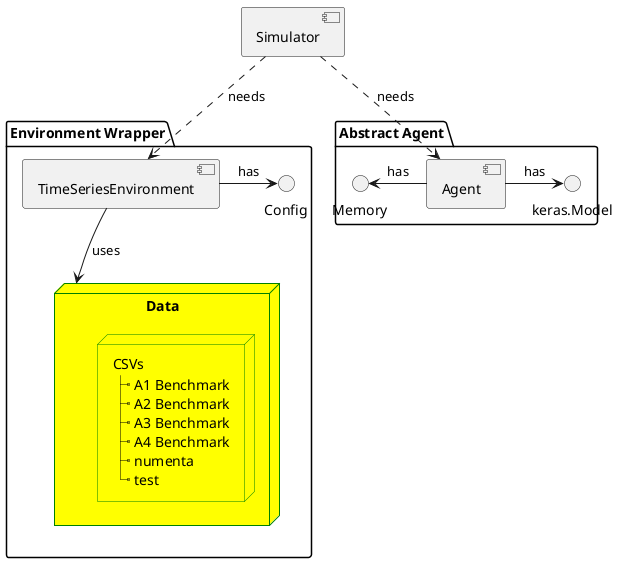 @startuml

package "Environment Wrapper" {
[TimeSeriesEnvironment]
[TimeSeriesEnvironment] -right-> Config : has
[TimeSeriesEnvironment] -down-> Data: uses
}

package "Abstract Agent" {
[Agent]
[Agent] -left-> Memory: has
[Agent] -right-> keras.Model: has
}




skinparam node {
borderColor Green
backgroundColor Yellow
backgroundColor<<shared node>> Magenta
}
node "Data" {
node Files[
    CSVs
    |_ A1 Benchmark
    |_ A2 Benchmark
    |_ A3 Benchmark
    |_ A4 Benchmark
    |_ numenta
    |_ test
]
}

[Simulator] ..> [Agent] : needs
[Simulator] ..> [TimeSeriesEnvironment] : needs


@enduml
